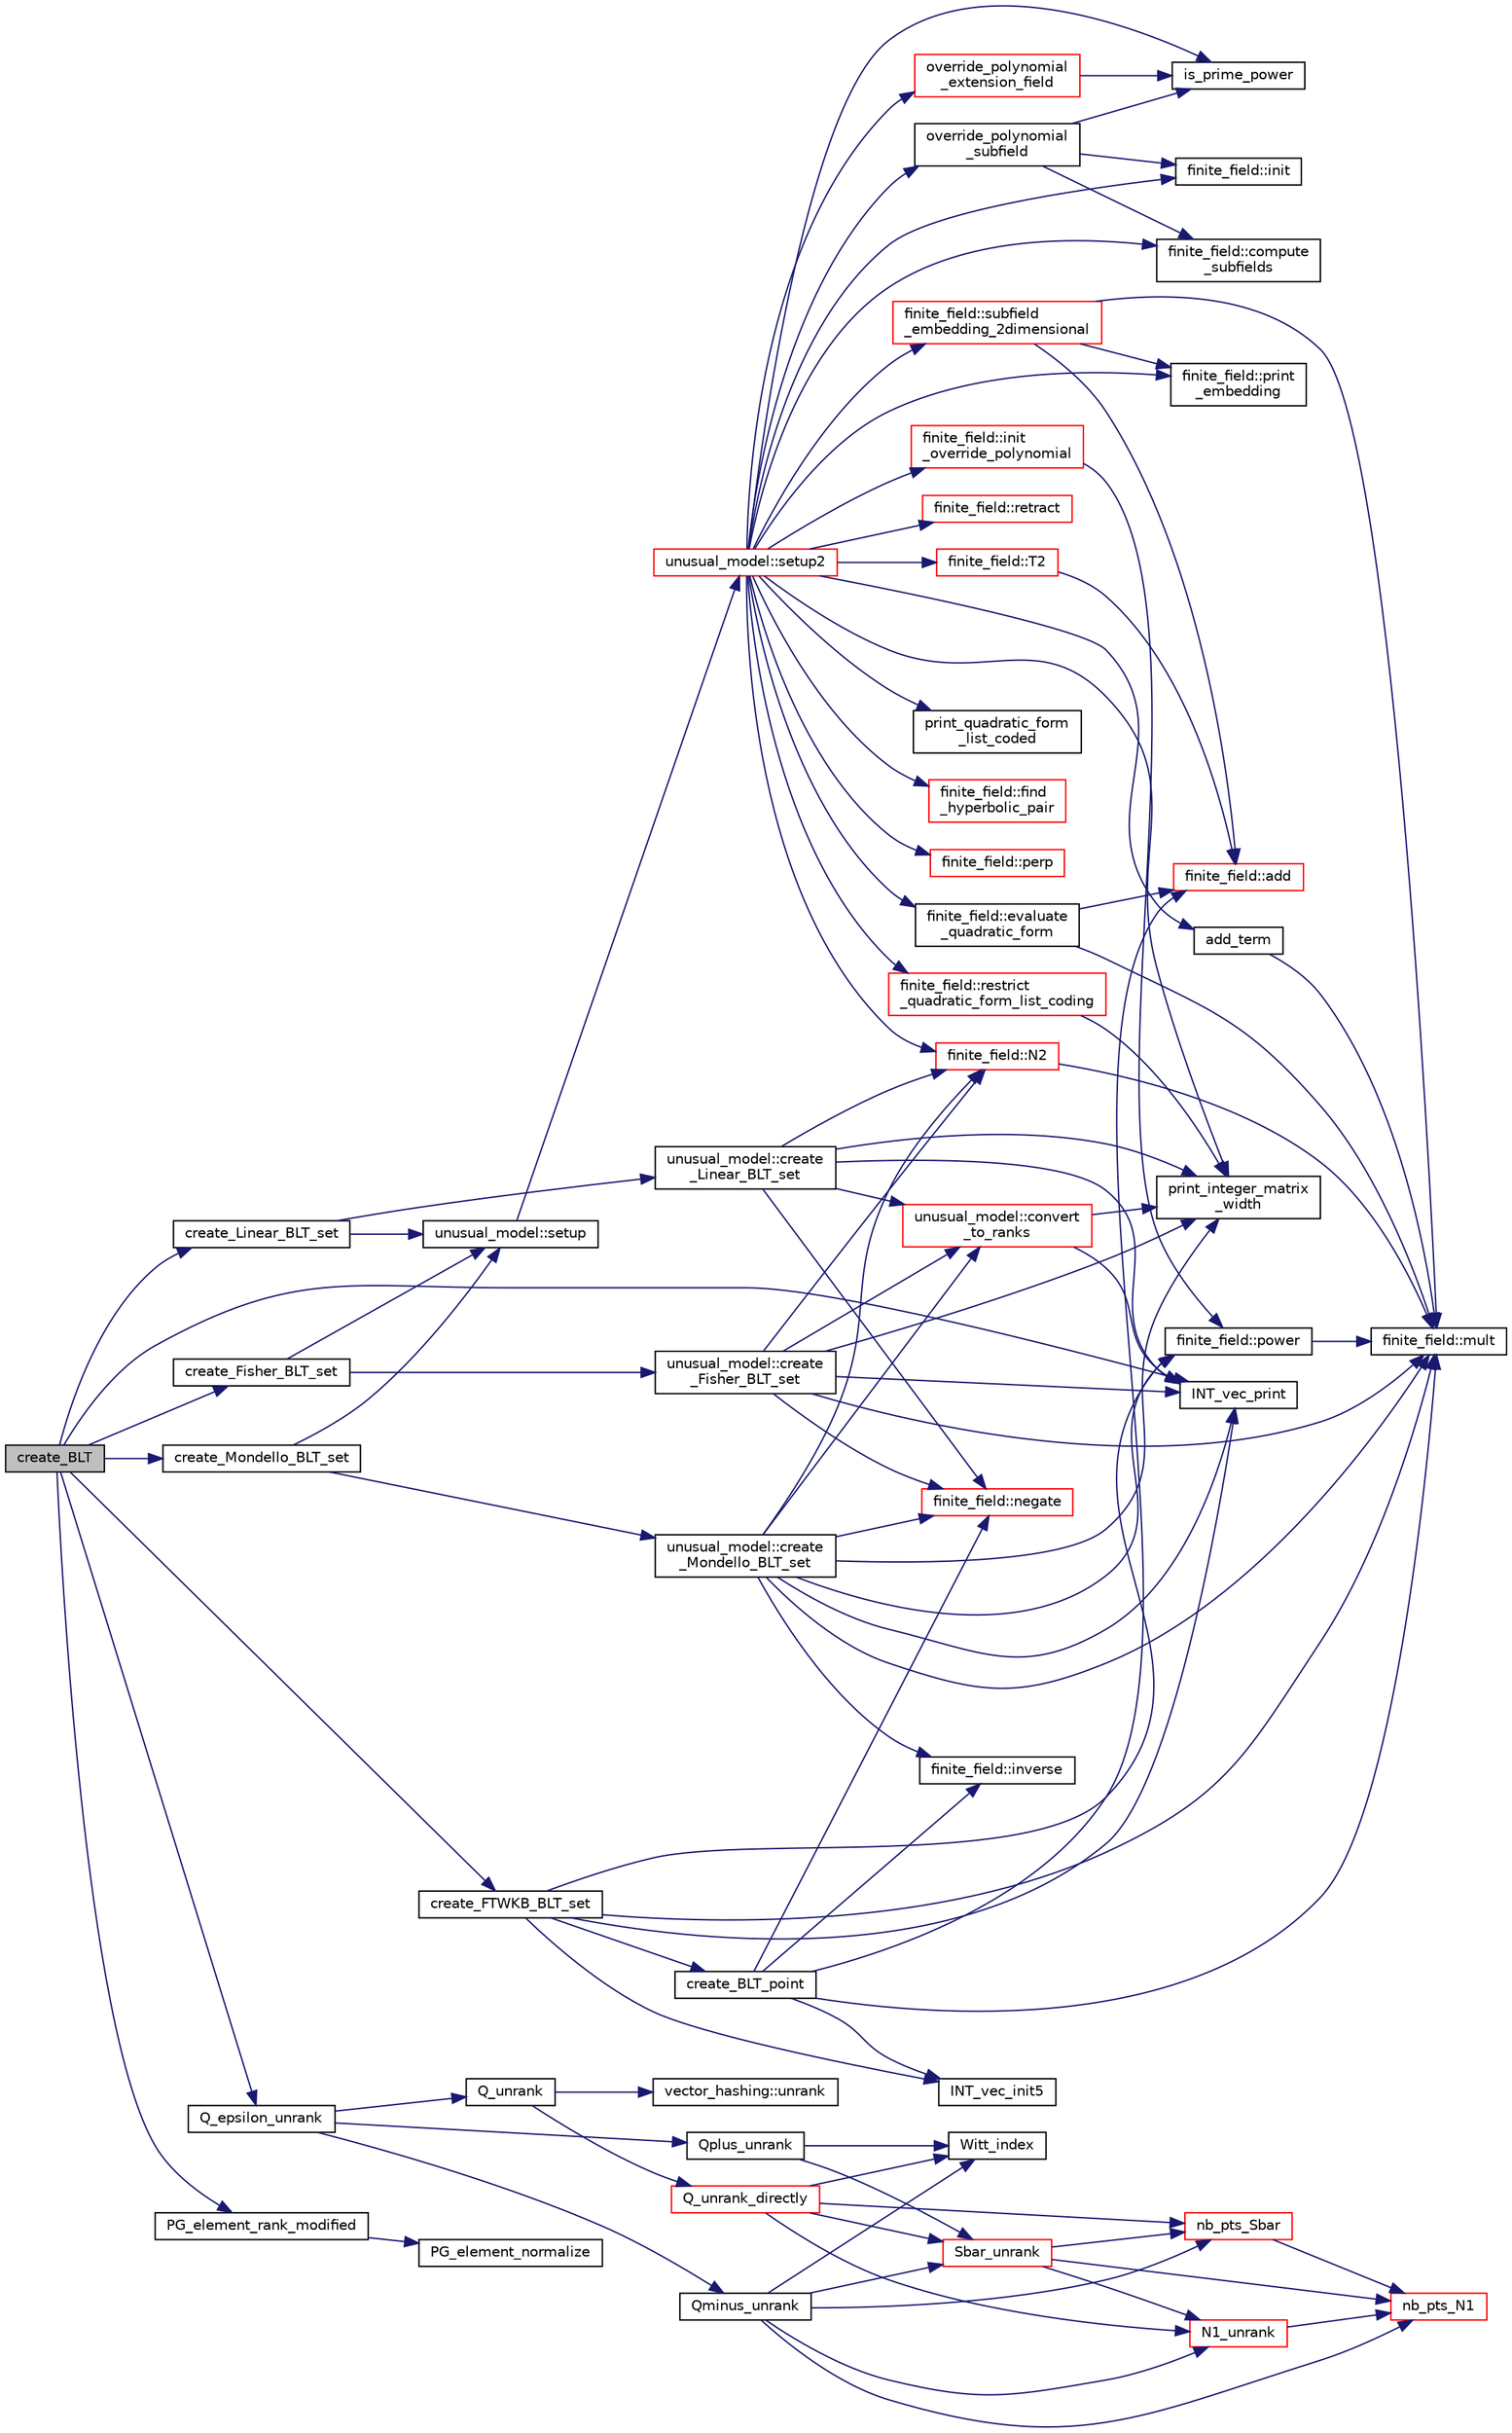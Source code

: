 digraph "create_BLT"
{
  edge [fontname="Helvetica",fontsize="10",labelfontname="Helvetica",labelfontsize="10"];
  node [fontname="Helvetica",fontsize="10",shape=record];
  rankdir="LR";
  Node87 [label="create_BLT",height=0.2,width=0.4,color="black", fillcolor="grey75", style="filled", fontcolor="black"];
  Node87 -> Node88 [color="midnightblue",fontsize="10",style="solid",fontname="Helvetica"];
  Node88 [label="create_Linear_BLT_set",height=0.2,width=0.4,color="black", fillcolor="white", style="filled",URL="$d7/d94/data_8_c.html#a9a35af1dd478ad49c6922240bfff89dd"];
  Node88 -> Node89 [color="midnightblue",fontsize="10",style="solid",fontname="Helvetica"];
  Node89 [label="unusual_model::setup",height=0.2,width=0.4,color="black", fillcolor="white", style="filled",URL="$dc/d50/classunusual__model.html#adb517fd342dd2ed2d0cc117211ac1c0d"];
  Node89 -> Node90 [color="midnightblue",fontsize="10",style="solid",fontname="Helvetica"];
  Node90 [label="unusual_model::setup2",height=0.2,width=0.4,color="red", fillcolor="white", style="filled",URL="$dc/d50/classunusual__model.html#a00f7da705c24f863338828447abf7aae"];
  Node90 -> Node91 [color="midnightblue",fontsize="10",style="solid",fontname="Helvetica"];
  Node91 [label="is_prime_power",height=0.2,width=0.4,color="black", fillcolor="white", style="filled",URL="$de/dc5/algebra__and__number__theory_8h.html#a44560c42df6f76a71d351200cbf1bd0e"];
  Node90 -> Node92 [color="midnightblue",fontsize="10",style="solid",fontname="Helvetica"];
  Node92 [label="override_polynomial\l_extension_field",height=0.2,width=0.4,color="red", fillcolor="white", style="filled",URL="$d7/d94/data_8_c.html#a8d54faeccf0beef3663b54e4087fd32b"];
  Node92 -> Node91 [color="midnightblue",fontsize="10",style="solid",fontname="Helvetica"];
  Node90 -> Node97 [color="midnightblue",fontsize="10",style="solid",fontname="Helvetica"];
  Node97 [label="override_polynomial\l_subfield",height=0.2,width=0.4,color="black", fillcolor="white", style="filled",URL="$d7/d94/data_8_c.html#a6a2b390caa2cdeb26cdf9a3cf9816dee"];
  Node97 -> Node91 [color="midnightblue",fontsize="10",style="solid",fontname="Helvetica"];
  Node97 -> Node96 [color="midnightblue",fontsize="10",style="solid",fontname="Helvetica"];
  Node96 [label="finite_field::init",height=0.2,width=0.4,color="black", fillcolor="white", style="filled",URL="$df/d5a/classfinite__field.html#a13e75e8165b27464935b50368ee8313c"];
  Node97 -> Node98 [color="midnightblue",fontsize="10",style="solid",fontname="Helvetica"];
  Node98 [label="finite_field::compute\l_subfields",height=0.2,width=0.4,color="black", fillcolor="white", style="filled",URL="$df/d5a/classfinite__field.html#a1632c3686fa5ff446c651e880df9f4e8"];
  Node90 -> Node99 [color="midnightblue",fontsize="10",style="solid",fontname="Helvetica"];
  Node99 [label="finite_field::init\l_override_polynomial",height=0.2,width=0.4,color="red", fillcolor="white", style="filled",URL="$df/d5a/classfinite__field.html#a39a40b052f326a05c5a1e6b13572f3e5"];
  Node99 -> Node115 [color="midnightblue",fontsize="10",style="solid",fontname="Helvetica"];
  Node115 [label="finite_field::power",height=0.2,width=0.4,color="black", fillcolor="white", style="filled",URL="$df/d5a/classfinite__field.html#a0437871b8f775f0b2d589188d9ad7e61"];
  Node115 -> Node116 [color="midnightblue",fontsize="10",style="solid",fontname="Helvetica"];
  Node116 [label="finite_field::mult",height=0.2,width=0.4,color="black", fillcolor="white", style="filled",URL="$df/d5a/classfinite__field.html#a24fb5917aa6d4d656fd855b7f44a13b0"];
  Node90 -> Node96 [color="midnightblue",fontsize="10",style="solid",fontname="Helvetica"];
  Node90 -> Node98 [color="midnightblue",fontsize="10",style="solid",fontname="Helvetica"];
  Node90 -> Node125 [color="midnightblue",fontsize="10",style="solid",fontname="Helvetica"];
  Node125 [label="finite_field::subfield\l_embedding_2dimensional",height=0.2,width=0.4,color="red", fillcolor="white", style="filled",URL="$df/d5a/classfinite__field.html#a645db0a3551afded46e054650631854d"];
  Node125 -> Node118 [color="midnightblue",fontsize="10",style="solid",fontname="Helvetica"];
  Node118 [label="finite_field::add",height=0.2,width=0.4,color="red", fillcolor="white", style="filled",URL="$df/d5a/classfinite__field.html#a8f12328a27500f3c7be0c849ebbc9d14"];
  Node125 -> Node116 [color="midnightblue",fontsize="10",style="solid",fontname="Helvetica"];
  Node125 -> Node127 [color="midnightblue",fontsize="10",style="solid",fontname="Helvetica"];
  Node127 [label="finite_field::print\l_embedding",height=0.2,width=0.4,color="black", fillcolor="white", style="filled",URL="$df/d5a/classfinite__field.html#a944b7927f6d22e63f5d8ec3f3255f564"];
  Node90 -> Node127 [color="midnightblue",fontsize="10",style="solid",fontname="Helvetica"];
  Node90 -> Node128 [color="midnightblue",fontsize="10",style="solid",fontname="Helvetica"];
  Node128 [label="finite_field::retract",height=0.2,width=0.4,color="red", fillcolor="white", style="filled",URL="$df/d5a/classfinite__field.html#acb54b697bd9f35302817ea8e62d2ed9b"];
  Node90 -> Node130 [color="midnightblue",fontsize="10",style="solid",fontname="Helvetica"];
  Node130 [label="finite_field::T2",height=0.2,width=0.4,color="red", fillcolor="white", style="filled",URL="$df/d5a/classfinite__field.html#a8266c2c6f6bda29855c2bb1e0b500841"];
  Node130 -> Node118 [color="midnightblue",fontsize="10",style="solid",fontname="Helvetica"];
  Node90 -> Node131 [color="midnightblue",fontsize="10",style="solid",fontname="Helvetica"];
  Node131 [label="finite_field::N2",height=0.2,width=0.4,color="red", fillcolor="white", style="filled",URL="$df/d5a/classfinite__field.html#adf6c3cec79318341ba1f4a59f08eaaff"];
  Node131 -> Node116 [color="midnightblue",fontsize="10",style="solid",fontname="Helvetica"];
  Node90 -> Node132 [color="midnightblue",fontsize="10",style="solid",fontname="Helvetica"];
  Node132 [label="add_term",height=0.2,width=0.4,color="black", fillcolor="white", style="filled",URL="$d7/d94/data_8_c.html#a88916fa94749d9be146b9a26bca081bc"];
  Node132 -> Node116 [color="midnightblue",fontsize="10",style="solid",fontname="Helvetica"];
  Node90 -> Node114 [color="midnightblue",fontsize="10",style="solid",fontname="Helvetica"];
  Node114 [label="print_integer_matrix\l_width",height=0.2,width=0.4,color="black", fillcolor="white", style="filled",URL="$d5/db4/io__and__os_8h.html#aa78f3e73fc2179251bd15adbcc31573f"];
  Node90 -> Node133 [color="midnightblue",fontsize="10",style="solid",fontname="Helvetica"];
  Node133 [label="print_quadratic_form\l_list_coded",height=0.2,width=0.4,color="black", fillcolor="white", style="filled",URL="$d7/d94/data_8_c.html#a2bb4d3be5cd3ccde84a8063391e51578"];
  Node90 -> Node134 [color="midnightblue",fontsize="10",style="solid",fontname="Helvetica"];
  Node134 [label="finite_field::find\l_hyperbolic_pair",height=0.2,width=0.4,color="red", fillcolor="white", style="filled",URL="$df/d5a/classfinite__field.html#a8702546f7248a1721647e856c6e153a2"];
  Node90 -> Node141 [color="midnightblue",fontsize="10",style="solid",fontname="Helvetica"];
  Node141 [label="finite_field::perp",height=0.2,width=0.4,color="red", fillcolor="white", style="filled",URL="$df/d5a/classfinite__field.html#a7f4cbb62d037e07893f3c868eea3b818"];
  Node90 -> Node136 [color="midnightblue",fontsize="10",style="solid",fontname="Helvetica"];
  Node136 [label="finite_field::evaluate\l_quadratic_form",height=0.2,width=0.4,color="black", fillcolor="white", style="filled",URL="$df/d5a/classfinite__field.html#a5a8c495dd36789d2cb4619d678afd107"];
  Node136 -> Node116 [color="midnightblue",fontsize="10",style="solid",fontname="Helvetica"];
  Node136 -> Node118 [color="midnightblue",fontsize="10",style="solid",fontname="Helvetica"];
  Node90 -> Node159 [color="midnightblue",fontsize="10",style="solid",fontname="Helvetica"];
  Node159 [label="finite_field::restrict\l_quadratic_form_list_coding",height=0.2,width=0.4,color="red", fillcolor="white", style="filled",URL="$df/d5a/classfinite__field.html#ac2c261998fe455590626d2cc5e215844"];
  Node159 -> Node114 [color="midnightblue",fontsize="10",style="solid",fontname="Helvetica"];
  Node88 -> Node167 [color="midnightblue",fontsize="10",style="solid",fontname="Helvetica"];
  Node167 [label="unusual_model::create\l_Linear_BLT_set",height=0.2,width=0.4,color="black", fillcolor="white", style="filled",URL="$dc/d50/classunusual__model.html#ae1a8f13e4e870b50e7fa24671f709d3b"];
  Node167 -> Node150 [color="midnightblue",fontsize="10",style="solid",fontname="Helvetica"];
  Node150 [label="finite_field::negate",height=0.2,width=0.4,color="red", fillcolor="white", style="filled",URL="$df/d5a/classfinite__field.html#aa9d798298f25d4a9262b5bc5f1733e31"];
  Node167 -> Node131 [color="midnightblue",fontsize="10",style="solid",fontname="Helvetica"];
  Node167 -> Node168 [color="midnightblue",fontsize="10",style="solid",fontname="Helvetica"];
  Node168 [label="INT_vec_print",height=0.2,width=0.4,color="black", fillcolor="white", style="filled",URL="$df/dbf/sajeeb_8_c.html#a79a5901af0b47dd0d694109543c027fe"];
  Node167 -> Node114 [color="midnightblue",fontsize="10",style="solid",fontname="Helvetica"];
  Node167 -> Node169 [color="midnightblue",fontsize="10",style="solid",fontname="Helvetica"];
  Node169 [label="unusual_model::convert\l_to_ranks",height=0.2,width=0.4,color="red", fillcolor="white", style="filled",URL="$dc/d50/classunusual__model.html#ab5cdb8ec08ae842b6ae4831385e9934b"];
  Node169 -> Node114 [color="midnightblue",fontsize="10",style="solid",fontname="Helvetica"];
  Node169 -> Node168 [color="midnightblue",fontsize="10",style="solid",fontname="Helvetica"];
  Node87 -> Node195 [color="midnightblue",fontsize="10",style="solid",fontname="Helvetica"];
  Node195 [label="create_Fisher_BLT_set",height=0.2,width=0.4,color="black", fillcolor="white", style="filled",URL="$d7/d94/data_8_c.html#ad970fc96c238a422a64338691f8b91cc"];
  Node195 -> Node89 [color="midnightblue",fontsize="10",style="solid",fontname="Helvetica"];
  Node195 -> Node196 [color="midnightblue",fontsize="10",style="solid",fontname="Helvetica"];
  Node196 [label="unusual_model::create\l_Fisher_BLT_set",height=0.2,width=0.4,color="black", fillcolor="white", style="filled",URL="$dc/d50/classunusual__model.html#ad8a52feef5e6da3cee43dd09c64c5eeb"];
  Node196 -> Node150 [color="midnightblue",fontsize="10",style="solid",fontname="Helvetica"];
  Node196 -> Node131 [color="midnightblue",fontsize="10",style="solid",fontname="Helvetica"];
  Node196 -> Node168 [color="midnightblue",fontsize="10",style="solid",fontname="Helvetica"];
  Node196 -> Node116 [color="midnightblue",fontsize="10",style="solid",fontname="Helvetica"];
  Node196 -> Node114 [color="midnightblue",fontsize="10",style="solid",fontname="Helvetica"];
  Node196 -> Node169 [color="midnightblue",fontsize="10",style="solid",fontname="Helvetica"];
  Node87 -> Node197 [color="midnightblue",fontsize="10",style="solid",fontname="Helvetica"];
  Node197 [label="create_Mondello_BLT_set",height=0.2,width=0.4,color="black", fillcolor="white", style="filled",URL="$d7/d94/data_8_c.html#ab6f68b0ad3b8ccc37d88073576930ea8"];
  Node197 -> Node89 [color="midnightblue",fontsize="10",style="solid",fontname="Helvetica"];
  Node197 -> Node198 [color="midnightblue",fontsize="10",style="solid",fontname="Helvetica"];
  Node198 [label="unusual_model::create\l_Mondello_BLT_set",height=0.2,width=0.4,color="black", fillcolor="white", style="filled",URL="$dc/d50/classunusual__model.html#a24648c38693c1595023ed28b3eed0972"];
  Node198 -> Node150 [color="midnightblue",fontsize="10",style="solid",fontname="Helvetica"];
  Node198 -> Node116 [color="midnightblue",fontsize="10",style="solid",fontname="Helvetica"];
  Node198 -> Node121 [color="midnightblue",fontsize="10",style="solid",fontname="Helvetica"];
  Node121 [label="finite_field::inverse",height=0.2,width=0.4,color="black", fillcolor="white", style="filled",URL="$df/d5a/classfinite__field.html#a69f2a12c01e70b7ce2d115c5221c9cdd"];
  Node198 -> Node131 [color="midnightblue",fontsize="10",style="solid",fontname="Helvetica"];
  Node198 -> Node168 [color="midnightblue",fontsize="10",style="solid",fontname="Helvetica"];
  Node198 -> Node115 [color="midnightblue",fontsize="10",style="solid",fontname="Helvetica"];
  Node198 -> Node114 [color="midnightblue",fontsize="10",style="solid",fontname="Helvetica"];
  Node198 -> Node169 [color="midnightblue",fontsize="10",style="solid",fontname="Helvetica"];
  Node87 -> Node199 [color="midnightblue",fontsize="10",style="solid",fontname="Helvetica"];
  Node199 [label="create_FTWKB_BLT_set",height=0.2,width=0.4,color="black", fillcolor="white", style="filled",URL="$d7/d94/data_8_c.html#a59a135f290180c4c3d9566bc13321089"];
  Node199 -> Node116 [color="midnightblue",fontsize="10",style="solid",fontname="Helvetica"];
  Node199 -> Node115 [color="midnightblue",fontsize="10",style="solid",fontname="Helvetica"];
  Node199 -> Node200 [color="midnightblue",fontsize="10",style="solid",fontname="Helvetica"];
  Node200 [label="create_BLT_point",height=0.2,width=0.4,color="black", fillcolor="white", style="filled",URL="$d7/d94/data_8_c.html#ac547a6cfda0a07b0ba4841689c95397f"];
  Node200 -> Node121 [color="midnightblue",fontsize="10",style="solid",fontname="Helvetica"];
  Node200 -> Node150 [color="midnightblue",fontsize="10",style="solid",fontname="Helvetica"];
  Node200 -> Node116 [color="midnightblue",fontsize="10",style="solid",fontname="Helvetica"];
  Node200 -> Node118 [color="midnightblue",fontsize="10",style="solid",fontname="Helvetica"];
  Node200 -> Node201 [color="midnightblue",fontsize="10",style="solid",fontname="Helvetica"];
  Node201 [label="INT_vec_init5",height=0.2,width=0.4,color="black", fillcolor="white", style="filled",URL="$d5/db4/io__and__os_8h.html#aa44942d0ade0e10dafd2ff1a86e672b8"];
  Node199 -> Node168 [color="midnightblue",fontsize="10",style="solid",fontname="Helvetica"];
  Node199 -> Node201 [color="midnightblue",fontsize="10",style="solid",fontname="Helvetica"];
  Node87 -> Node202 [color="midnightblue",fontsize="10",style="solid",fontname="Helvetica"];
  Node202 [label="Q_epsilon_unrank",height=0.2,width=0.4,color="black", fillcolor="white", style="filled",URL="$d4/d67/geometry_8h.html#af162c4d30d4a6528299e37551c353e7b"];
  Node202 -> Node203 [color="midnightblue",fontsize="10",style="solid",fontname="Helvetica"];
  Node203 [label="Q_unrank",height=0.2,width=0.4,color="black", fillcolor="white", style="filled",URL="$db/da0/lib_2foundations_2geometry_2orthogonal__points_8_c.html#a6d02923d5b54ef796934e753e6f5b65b"];
  Node203 -> Node204 [color="midnightblue",fontsize="10",style="solid",fontname="Helvetica"];
  Node204 [label="vector_hashing::unrank",height=0.2,width=0.4,color="black", fillcolor="white", style="filled",URL="$d8/daa/classvector__hashing.html#abbebd3a96a6d27a34b9b49af99e2ed3d"];
  Node203 -> Node205 [color="midnightblue",fontsize="10",style="solid",fontname="Helvetica"];
  Node205 [label="Q_unrank_directly",height=0.2,width=0.4,color="red", fillcolor="white", style="filled",URL="$db/da0/lib_2foundations_2geometry_2orthogonal__points_8_c.html#a105e7e72249e78fcf0785c69099d90ce"];
  Node205 -> Node179 [color="midnightblue",fontsize="10",style="solid",fontname="Helvetica"];
  Node179 [label="Witt_index",height=0.2,width=0.4,color="black", fillcolor="white", style="filled",URL="$db/da0/lib_2foundations_2geometry_2orthogonal__points_8_c.html#ab3483ecb9859a6758f82b5327da50534"];
  Node205 -> Node180 [color="midnightblue",fontsize="10",style="solid",fontname="Helvetica"];
  Node180 [label="nb_pts_Sbar",height=0.2,width=0.4,color="red", fillcolor="white", style="filled",URL="$db/da0/lib_2foundations_2geometry_2orthogonal__points_8_c.html#a986dda26505c9934c771578b084f67cc"];
  Node180 -> Node183 [color="midnightblue",fontsize="10",style="solid",fontname="Helvetica"];
  Node183 [label="nb_pts_N1",height=0.2,width=0.4,color="red", fillcolor="white", style="filled",URL="$db/da0/lib_2foundations_2geometry_2orthogonal__points_8_c.html#ae0f2e1c76523db67b4ec9629ccc35bc6"];
  Node205 -> Node206 [color="midnightblue",fontsize="10",style="solid",fontname="Helvetica"];
  Node206 [label="Sbar_unrank",height=0.2,width=0.4,color="red", fillcolor="white", style="filled",URL="$db/da0/lib_2foundations_2geometry_2orthogonal__points_8_c.html#a65d9b9ccfff12dd92f4f4e8360701c98"];
  Node206 -> Node180 [color="midnightblue",fontsize="10",style="solid",fontname="Helvetica"];
  Node206 -> Node183 [color="midnightblue",fontsize="10",style="solid",fontname="Helvetica"];
  Node206 -> Node209 [color="midnightblue",fontsize="10",style="solid",fontname="Helvetica"];
  Node209 [label="N1_unrank",height=0.2,width=0.4,color="red", fillcolor="white", style="filled",URL="$db/da0/lib_2foundations_2geometry_2orthogonal__points_8_c.html#aa9427e27f7f207c1baff3a34cc5d78cf"];
  Node209 -> Node183 [color="midnightblue",fontsize="10",style="solid",fontname="Helvetica"];
  Node205 -> Node209 [color="midnightblue",fontsize="10",style="solid",fontname="Helvetica"];
  Node202 -> Node211 [color="midnightblue",fontsize="10",style="solid",fontname="Helvetica"];
  Node211 [label="Qplus_unrank",height=0.2,width=0.4,color="black", fillcolor="white", style="filled",URL="$db/da0/lib_2foundations_2geometry_2orthogonal__points_8_c.html#ad50512edd586919700e033744b4a03c8"];
  Node211 -> Node179 [color="midnightblue",fontsize="10",style="solid",fontname="Helvetica"];
  Node211 -> Node206 [color="midnightblue",fontsize="10",style="solid",fontname="Helvetica"];
  Node202 -> Node212 [color="midnightblue",fontsize="10",style="solid",fontname="Helvetica"];
  Node212 [label="Qminus_unrank",height=0.2,width=0.4,color="black", fillcolor="white", style="filled",URL="$db/da0/lib_2foundations_2geometry_2orthogonal__points_8_c.html#ac2dd18f435ab479095b836a483c12c7d"];
  Node212 -> Node179 [color="midnightblue",fontsize="10",style="solid",fontname="Helvetica"];
  Node212 -> Node180 [color="midnightblue",fontsize="10",style="solid",fontname="Helvetica"];
  Node212 -> Node206 [color="midnightblue",fontsize="10",style="solid",fontname="Helvetica"];
  Node212 -> Node183 [color="midnightblue",fontsize="10",style="solid",fontname="Helvetica"];
  Node212 -> Node209 [color="midnightblue",fontsize="10",style="solid",fontname="Helvetica"];
  Node87 -> Node213 [color="midnightblue",fontsize="10",style="solid",fontname="Helvetica"];
  Node213 [label="PG_element_rank_modified",height=0.2,width=0.4,color="black", fillcolor="white", style="filled",URL="$d4/d67/geometry_8h.html#a9cd1a8bf5b88a038e33862f6c2c3dd36"];
  Node213 -> Node214 [color="midnightblue",fontsize="10",style="solid",fontname="Helvetica"];
  Node214 [label="PG_element_normalize",height=0.2,width=0.4,color="black", fillcolor="white", style="filled",URL="$df/de4/projective_8_c.html#a5a4c3c1158bad6bab0d786c616bd0996"];
  Node87 -> Node168 [color="midnightblue",fontsize="10",style="solid",fontname="Helvetica"];
}
